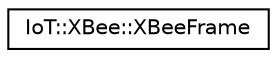 digraph "Graphical Class Hierarchy"
{
 // LATEX_PDF_SIZE
  edge [fontname="Helvetica",fontsize="10",labelfontname="Helvetica",labelfontsize="10"];
  node [fontname="Helvetica",fontsize="10",shape=record];
  rankdir="LR";
  Node0 [label="IoT::XBee::XBeeFrame",height=0.2,width=0.4,color="black", fillcolor="white", style="filled",URL="$classIoT_1_1XBee_1_1XBeeFrame.html",tooltip="This class encapsulates a Digi XBee API frame."];
}
